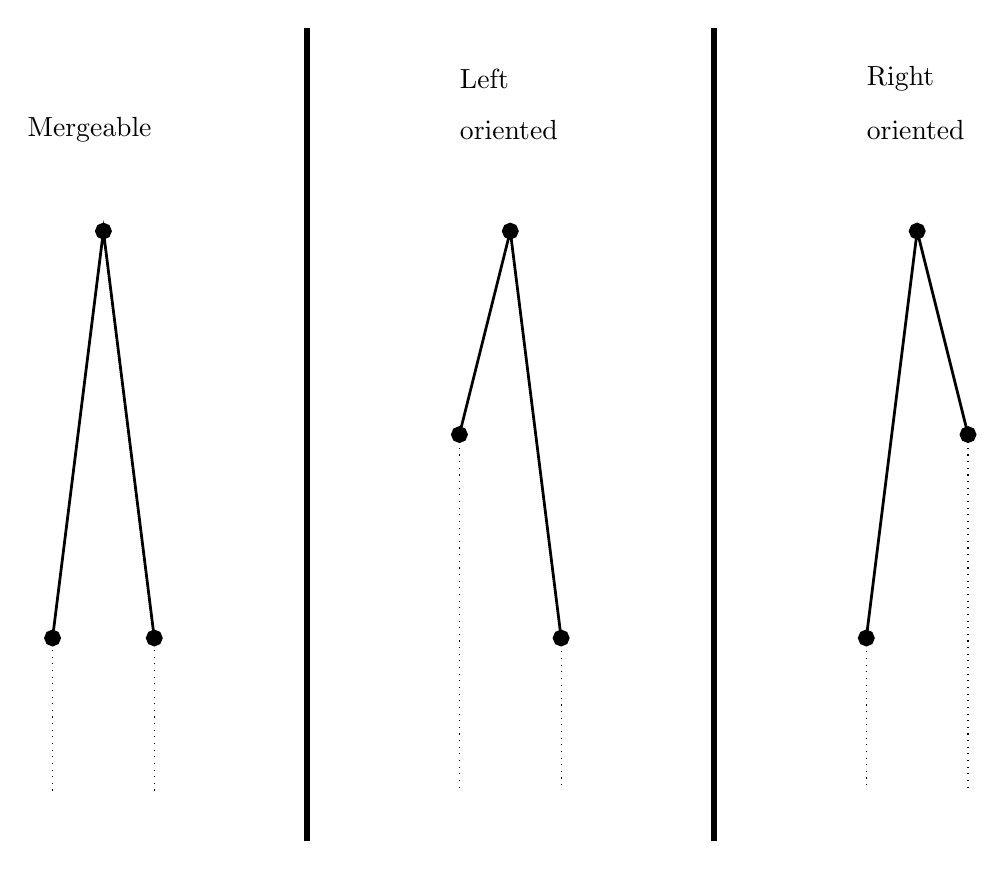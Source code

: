 % This file was created by matlab2tikz v0.4.0.
% Copyright (c) 2008--2013, Nico Schlömer <nico.schloemer@gmail.com>
% All rights reserved.
% 
% The latest updates can be retrieved from
%   http://www.mathworks.com/matlabcentral/fileexchange/22022-matlab2tikz
% where you can also make suggestions and rate matlab2tikz.
% 
% 
% 
\begin{tikzpicture}

\begin{axis}[%
width=5.086in,
height=4.069in,
scale only axis,
xmin=0,
xmax=5000,
ymin=0,
ymax=4000,
hide axis,
axis x line*=bottom,
axis y line*=left
]
\addplot [
color=black,
line width=2.0pt,
only marks,
mark=*,
mark options={solid,fill=black,draw=black},
forget plot
]
table[row sep=crcr]{
250 1000\\
500 3000\\
750 1000\\
};
\addplot [
color=black,
solid,
line width=1.0pt,
forget plot
]
table[row sep=crcr]{
250 1000\\
500 3000\\
750 1000\\
};
\addplot [
color=black,
dotted,
forget plot
]
table[row sep=crcr]{
750 250\\
750 1000\\
};
\addplot [
color=black,
dotted,
forget plot
]
table[row sep=crcr]{
250 250\\
250 1000\\
};
\node[right, inner sep=0mm, text=black]
at (axis cs:125,3500,0) {Mergeable};
\addplot [
color=black,
solid,
line width=2.0pt,
forget plot
]
table[row sep=crcr]{
1500 0\\
1500 4000\\
};
\addplot [
color=black,
line width=2.0pt,
only marks,
mark=*,
mark options={solid,fill=black,draw=black},
forget plot
]
table[row sep=crcr]{
2250 2000\\
2500 3000\\
2750 1000\\
};
\addplot [
color=black,
solid,
line width=1.0pt,
forget plot
]
table[row sep=crcr]{
2250 2000\\
2500 3000\\
2750 1000\\
};
\addplot [
color=black,
dotted,
forget plot
]
table[row sep=crcr]{
2250 2000\\
2250 250\\
};
\addplot [
color=black,
dotted,
forget plot
]
table[row sep=crcr]{
2750 1000\\
2750 250\\
};
\node[right, inner sep=0mm, text=black]
at (axis cs:2250,3750,0) {Left};
\node[right, inner sep=0mm, text=black]
at (axis cs:2250,3500,0) {oriented};
\addplot [
color=black,
solid,
line width=2.0pt,
forget plot
]
table[row sep=crcr]{
3500 0\\
3500 4000\\
};
\addplot [
color=black,
line width=2.0pt,
only marks,
mark=*,
mark options={solid,fill=black,draw=black},
forget plot
]
table[row sep=crcr]{
4750 2000\\
4500 3000\\
4250 1000\\
};
\addplot [
color=black,
solid,
line width=1.0pt,
forget plot
]
table[row sep=crcr]{
4750 2000\\
4500 3000\\
4250 1000\\
};
\addplot [
color=black,
dotted,
forget plot
]
table[row sep=crcr]{
4750 2000\\
4750 250\\
};
\addplot [
color=black,
dotted,
forget plot
]
table[row sep=crcr]{
4250 1000\\
4250 250\\
};
\node[right, inner sep=0mm, text=black]
at (axis cs:4250,3750,0) {Right};
\node[right, inner sep=0mm, text=black]
at (axis cs:4250,3500,0) {oriented};
\end{axis}
\end{tikzpicture}%